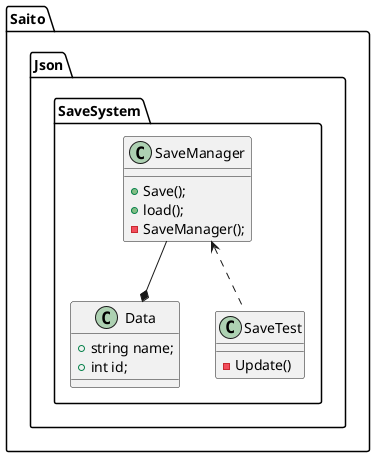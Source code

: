 ﻿@startuml
namespace Saito.Json.SaveSystem{
class Data {
 +string name;
 +int id;
}

class SaveManager {
 +Save();
 +load();
 -SaveManager();
}

class SaveTest {
 -Update()
}

SaveManager --* Data
SaveManager <..SaveTest

}
@enduml
